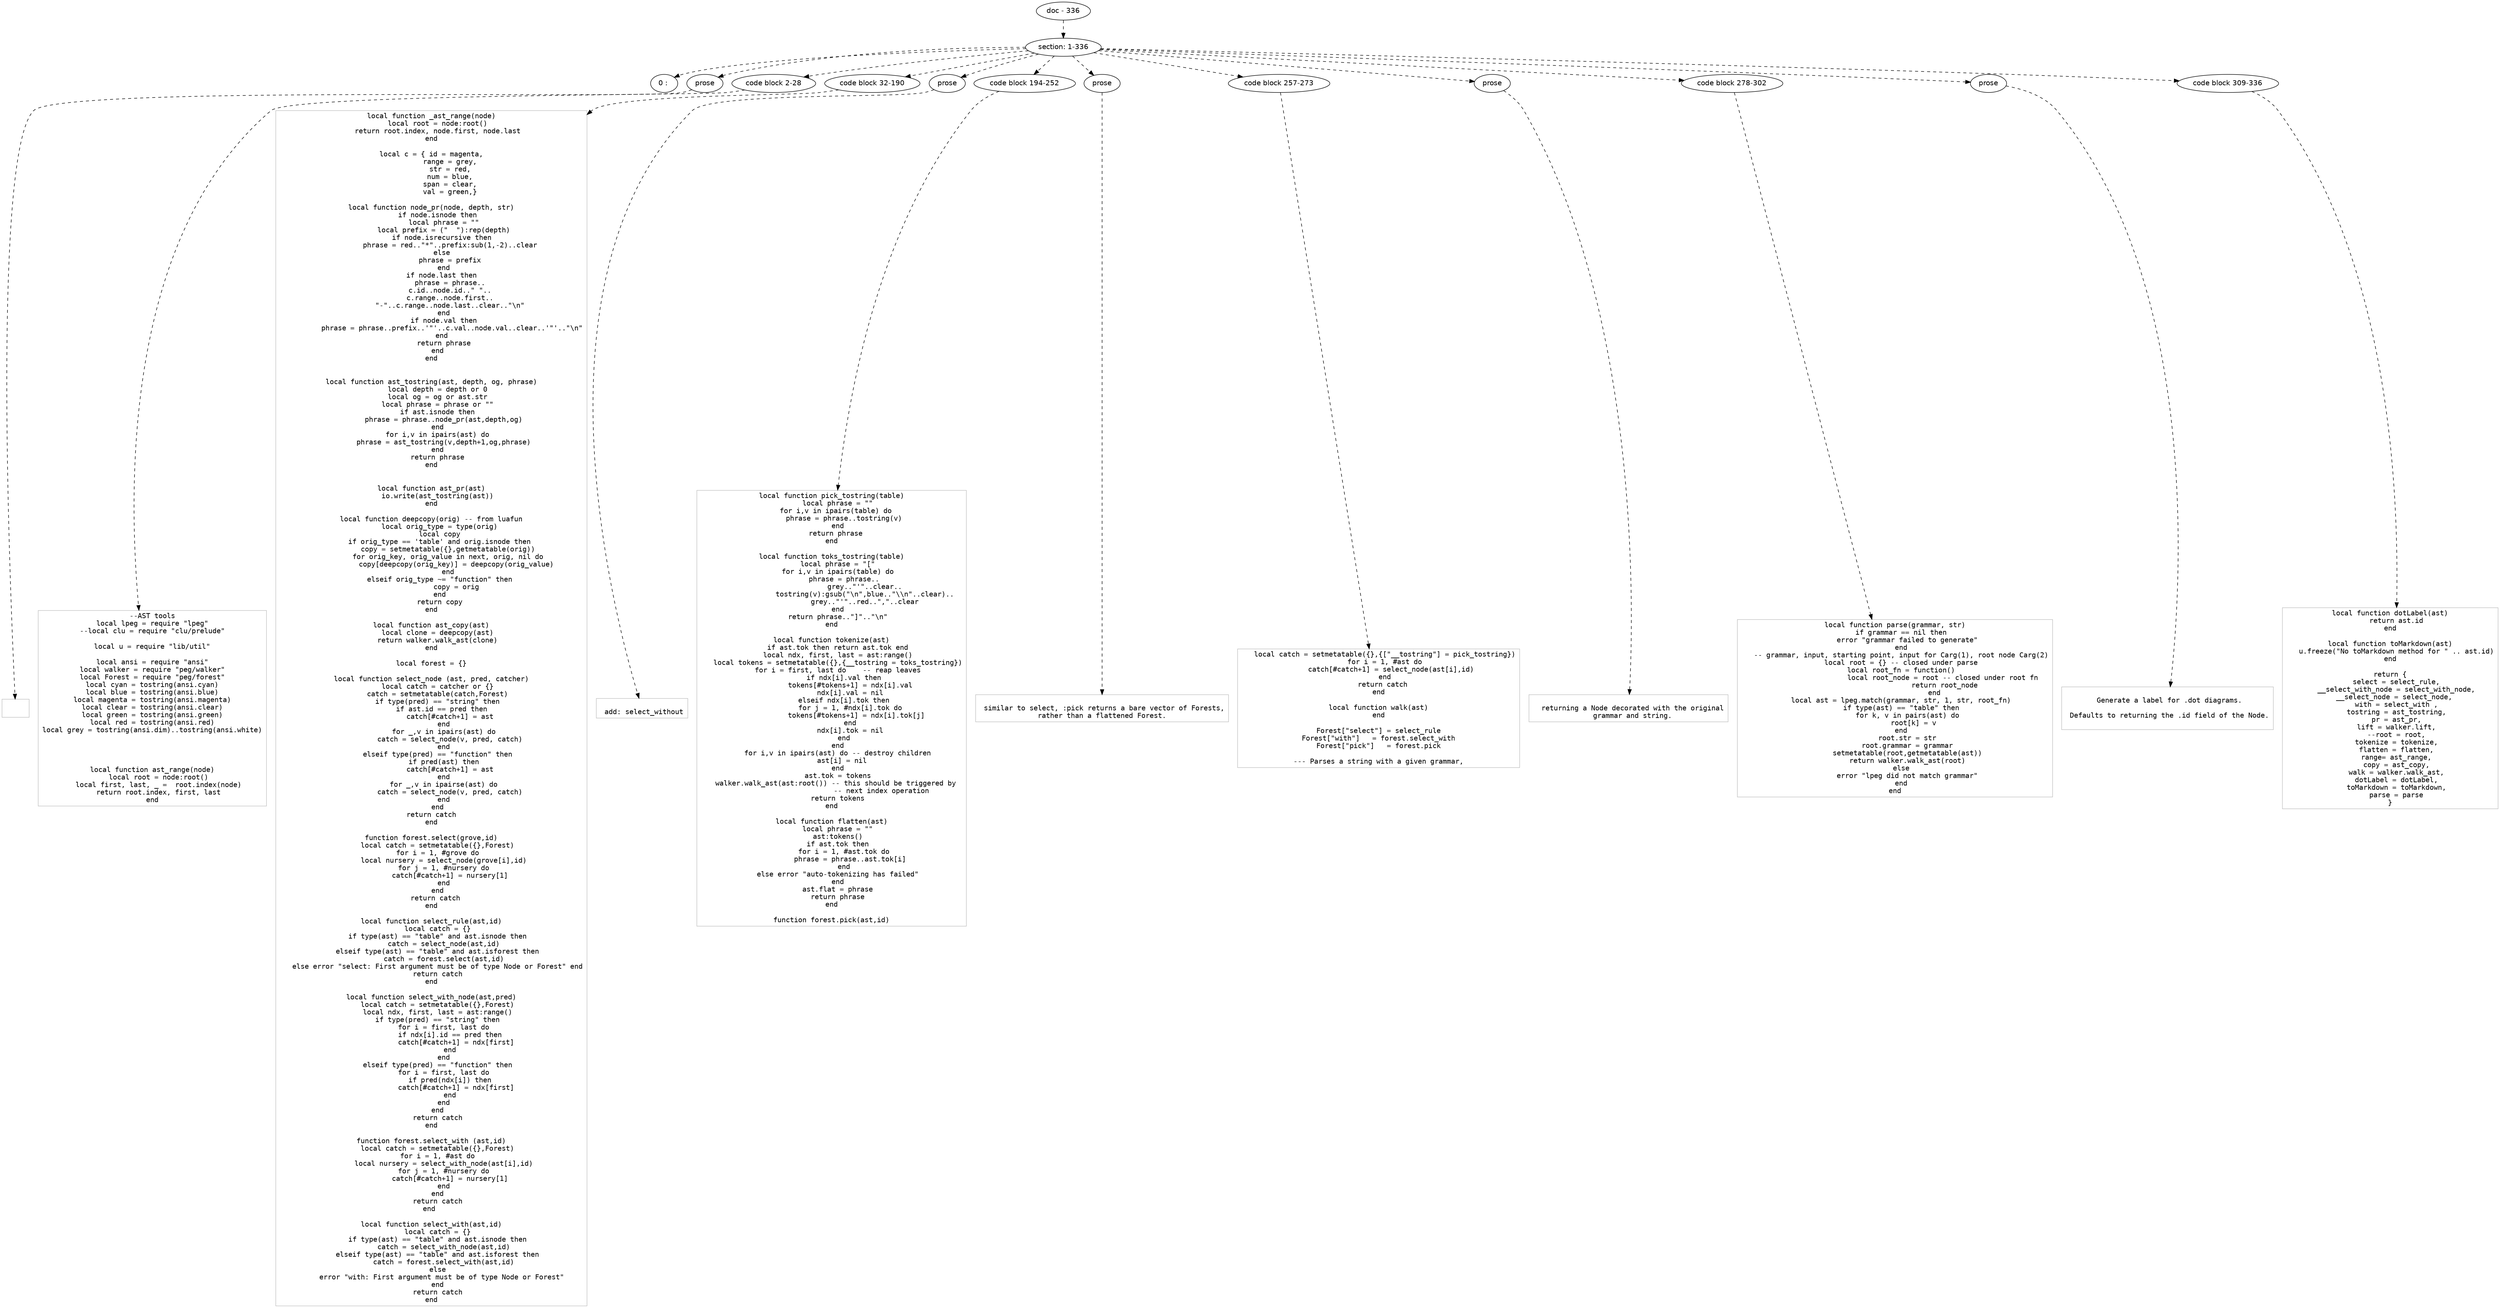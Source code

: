 digraph hierarchy {

node [fontname=Helvetica]
edge [style=dashed]

doc_0 [label="doc - 336"]


doc_0 -> { section_1}
{rank=same; section_1}

section_1 [label="section: 1-336"]


section_1 -> { header_2 prose_3 codeblock_4 codeblock_5 prose_6 codeblock_7 prose_8 codeblock_9 prose_10 codeblock_11 prose_12 codeblock_13}
{rank=same; header_2 prose_3 codeblock_4 codeblock_5 prose_6 codeblock_7 prose_8 codeblock_9 prose_10 codeblock_11 prose_12 codeblock_13}

header_2 [label="0 : "]

prose_3 [label="prose"]

codeblock_4 [label="code block 2-28"]

codeblock_5 [label="code block 32-190"]

prose_6 [label="prose"]

codeblock_7 [label="code block 194-252"]

prose_8 [label="prose"]

codeblock_9 [label="code block 257-273"]

prose_10 [label="prose"]

codeblock_11 [label="code block 278-302"]

prose_12 [label="prose"]

codeblock_13 [label="code block 309-336"]


prose_3 -> leaf_14
leaf_14  [color=Gray,shape=rectangle,fontname=Inconsolata,label=""]
codeblock_4 -> leaf_15
leaf_15  [color=Gray,shape=rectangle,fontname=Inconsolata,label="--AST tools
local lpeg = require \"lpeg\"
--local clu = require \"clu/prelude\"

local u = require \"lib/util\"

local ansi = require \"ansi\"
local walker = require \"peg/walker\"
local Forest = require \"peg/forest\"
local cyan = tostring(ansi.cyan)
local blue = tostring(ansi.blue)
local magenta = tostring(ansi.magenta)
local clear = tostring(ansi.clear)
local green = tostring(ansi.green)
local red = tostring(ansi.red)
local grey = tostring(ansi.dim)..tostring(ansi.white)




local function ast_range(node)
   local root = node:root()
   local first, last, _ =  root.index(node)
   return root.index, first, last
end"]
codeblock_5 -> leaf_16
leaf_16  [color=Gray,shape=rectangle,fontname=Inconsolata,label="local function _ast_range(node)
   local root = node:root()
   return root.index, node.first, node.last
end

local c = { id = magenta,
         range = grey,
         str = red,
         num = blue,
         span = clear,
         val = green,}

local function node_pr(node, depth, str)
   if node.isnode then
      local phrase = \"\"
      local prefix = (\"  \"):rep(depth)
      if node.isrecursive then 
         phrase = red..\"*\"..prefix:sub(1,-2)..clear
      else 
         phrase = prefix
      end
      if node.last then 
         phrase = phrase..
         c.id..node.id..\" \"..
         c.range..node.first..
         \"-\"..c.range..node.last..clear..\"\\n\"
      end
      if node.val then
          phrase = phrase..prefix..'\"'..c.val..node.val..clear..'\"'..\"\\n\"
      end 
      return phrase
   end
end


local function ast_tostring(ast, depth, og, phrase)
   local depth = depth or 0
   local og = og or ast.str
   local phrase = phrase or \"\"
   if ast.isnode then
      phrase = phrase..node_pr(ast,depth,og)
   end
   for i,v in ipairs(ast) do
      phrase = ast_tostring(v,depth+1,og,phrase)
   end
   return phrase
end


local function ast_pr(ast)
   io.write(ast_tostring(ast))
end

local function deepcopy(orig) -- from luafun
    local orig_type = type(orig)
    local copy
    if orig_type == 'table' and orig.isnode then
        copy = setmetatable({},getmetatable(orig))
        for orig_key, orig_value in next, orig, nil do
            copy[deepcopy(orig_key)] = deepcopy(orig_value)
        end
    elseif orig_type ~= \"function\" then
            copy = orig
    end
    return copy
end

local function ast_copy(ast)
   local clone = deepcopy(ast)
   return walker.walk_ast(clone)
end

local forest = {}

local function select_node (ast, pred, catcher)
   local catch = catcher or {}
   catch = setmetatable(catch,Forest)
   if type(pred) == \"string\" then
      if ast.id == pred then 
         catch[#catch+1] = ast
      end
      for _,v in ipairs(ast) do
         catch = select_node(v, pred, catch)
      end
   elseif type(pred) == \"function\" then
      if pred(ast) then
         catch[#catch+1] = ast
      end
      for _,v in ipairse(ast) do
         catch = select_node(v, pred, catch)
      end
   end
   return catch   
end

function forest.select(grove,id)
   local catch = setmetatable({},Forest)
   for i = 1, #grove do
      local nursery = select_node(grove[i],id)
      for j = 1, #nursery do
         catch[#catch+1] = nursery[1]
      end
   end
   return catch 
end

local function select_rule(ast,id)
   local catch = {}
   if type(ast) == \"table\" and ast.isnode then
      catch = select_node(ast,id)
   elseif type(ast) == \"table\" and ast.isforest then
      catch = forest.select(ast,id)
   else error \"select: First argument must be of type Node or Forest\" end
   return catch
end

local function select_with_node(ast,pred)
   local catch = setmetatable({},Forest)
   local ndx, first, last = ast:range()
   if type(pred) == \"string\" then
      for i = first, last do
         if ndx[i].id == pred then
            catch[#catch+1] = ndx[first]
         end
      end
   elseif type(pred) == \"function\" then
      for i = first, last do
         if pred(ndx[i]) then
            catch[#catch+1] = ndx[first]
         end
      end
   end
   return catch
end

function forest.select_with (ast,id)
   local catch = setmetatable({},Forest)
   for i = 1, #ast do
      local nursery = select_with_node(ast[i],id)
      for j = 1, #nursery do
         catch[#catch+1] = nursery[1]
      end
   end
   return catch
end 

local function select_with(ast,id)
   local catch = {}
   if type(ast) == \"table\" and ast.isnode then
      catch = select_with_node(ast,id)
   elseif type(ast) == \"table\" and ast.isforest then
      catch = forest.select_with(ast,id)
   else
      error \"with: First argument must be of type Node or Forest\" 
   end
   return catch
end"]
prose_6 -> leaf_17
leaf_17  [color=Gray,shape=rectangle,fontname=Inconsolata,label="
 add: select_without
"]
codeblock_7 -> leaf_18
leaf_18  [color=Gray,shape=rectangle,fontname=Inconsolata,label="local function pick_tostring(table)
   local phrase = \"\"
   for i,v in ipairs(table) do 
      phrase = phrase..tostring(v)
   end
   return phrase 
end

local function toks_tostring(table)
   local phrase = \"[\"
   for i,v in ipairs(table) do
      phrase = phrase..
                grey..\"'\"..clear..
                tostring(v):gsub(\"\\n\",blue..\"\\\\n\"..clear)..
                grey..\"'\"..red..\",\"..clear
   end
   return phrase..\"]\"..\"\\n\"
end

local function tokenize(ast)
   if ast.tok then return ast.tok end
   local ndx, first, last = ast:range()
   local tokens = setmetatable({},{__tostring = toks_tostring})
   for i = first, last do    -- reap leaves
      if ndx[i].val then
         tokens[#tokens+1] = ndx[i].val
         ndx[i].val = nil
      elseif ndx[i].tok then
         for j = 1, #ndx[i].tok do
            tokens[#tokens+1] = ndx[i].tok[j]
         end
         ndx[i].tok = nil
      end
   end
   for i,v in ipairs(ast) do -- destroy children
      ast[i] = nil 
   end
   ast.tok = tokens
   walker.walk_ast(ast:root()) -- this should be triggered by 
                        -- next index operation
   return tokens
end

local function flatten(ast)
   local phrase = \"\"
   ast:tokens()
   if ast.tok then
      for i = 1, #ast.tok do
         phrase = phrase..ast.tok[i]
      end
   else error \"auto-tokenizing has failed\"
   end
   ast.flat = phrase
   return phrase
end

function forest.pick(ast,id)"]
prose_8 -> leaf_19
leaf_19  [color=Gray,shape=rectangle,fontname=Inconsolata,label="
 similar to select, :pick returns a bare vector of Forests,
 rather than a flattened Forest. 
"]
codeblock_9 -> leaf_20
leaf_20  [color=Gray,shape=rectangle,fontname=Inconsolata,label="   local catch = setmetatable({},{[\"__tostring\"] = pick_tostring})
   for i = 1, #ast do
      catch[#catch+1] = select_node(ast[i],id)
   end
   return catch 
end

local function walk(ast)
end

Forest[\"select\"] = select_rule
Forest[\"with\"]   = forest.select_with
Forest[\"pick\"]   = forest.pick

--- Parses a string with a given grammar,"]
prose_10 -> leaf_21
leaf_21  [color=Gray,shape=rectangle,fontname=Inconsolata,label="
  returning a Node decorated with the original
  grammar and string.
"]
codeblock_11 -> leaf_22
leaf_22  [color=Gray,shape=rectangle,fontname=Inconsolata,label="local function parse(grammar, str)
   if grammar == nil then
      error \"grammar failed to generate\"
   end
   -- grammar, input, starting point, input for Carg(1), root node Carg(2)
   local root = {} -- closed under parse
   local root_fn = function()
                        local root_node = root -- closed under root fn 
                        return root_node
                   end
   local ast = lpeg.match(grammar, str, 1, str, root_fn)
   if type(ast) == \"table\" then
      for k, v in pairs(ast) do
         root[k] = v
      end   
      root.str = str
      root.grammar = grammar
      setmetatable(root,getmetatable(ast))
      return walker.walk_ast(root)
   else
      error \"lpeg did not match grammar\"
   end
end"]
prose_12 -> leaf_23
leaf_23  [color=Gray,shape=rectangle,fontname=Inconsolata,label="
 Generate a label for .dot diagrams.
 
 Defaults to returning the .id field of the Node.

"]
codeblock_13 -> leaf_24
leaf_24  [color=Gray,shape=rectangle,fontname=Inconsolata,label="local function dotLabel(ast)
   return ast.id
end

local function toMarkdown(ast)
   u.freeze(\"No toMarkdown method for \" .. ast.id)
end

return {
   select = select_rule,
   __select_with_node = select_with_node,
   __select_node = select_node, 
   with = select_with ,
   tostring = ast_tostring,
   pr = ast_pr,
   lift = walker.lift,
   --root = root,
   tokenize = tokenize,
   flatten = flatten,
   range= ast_range,
   copy = ast_copy,
   walk = walker.walk_ast,
   dotLabel = dotLabel,
   toMarkdown = toMarkdown,
   parse = parse
}"]

}
